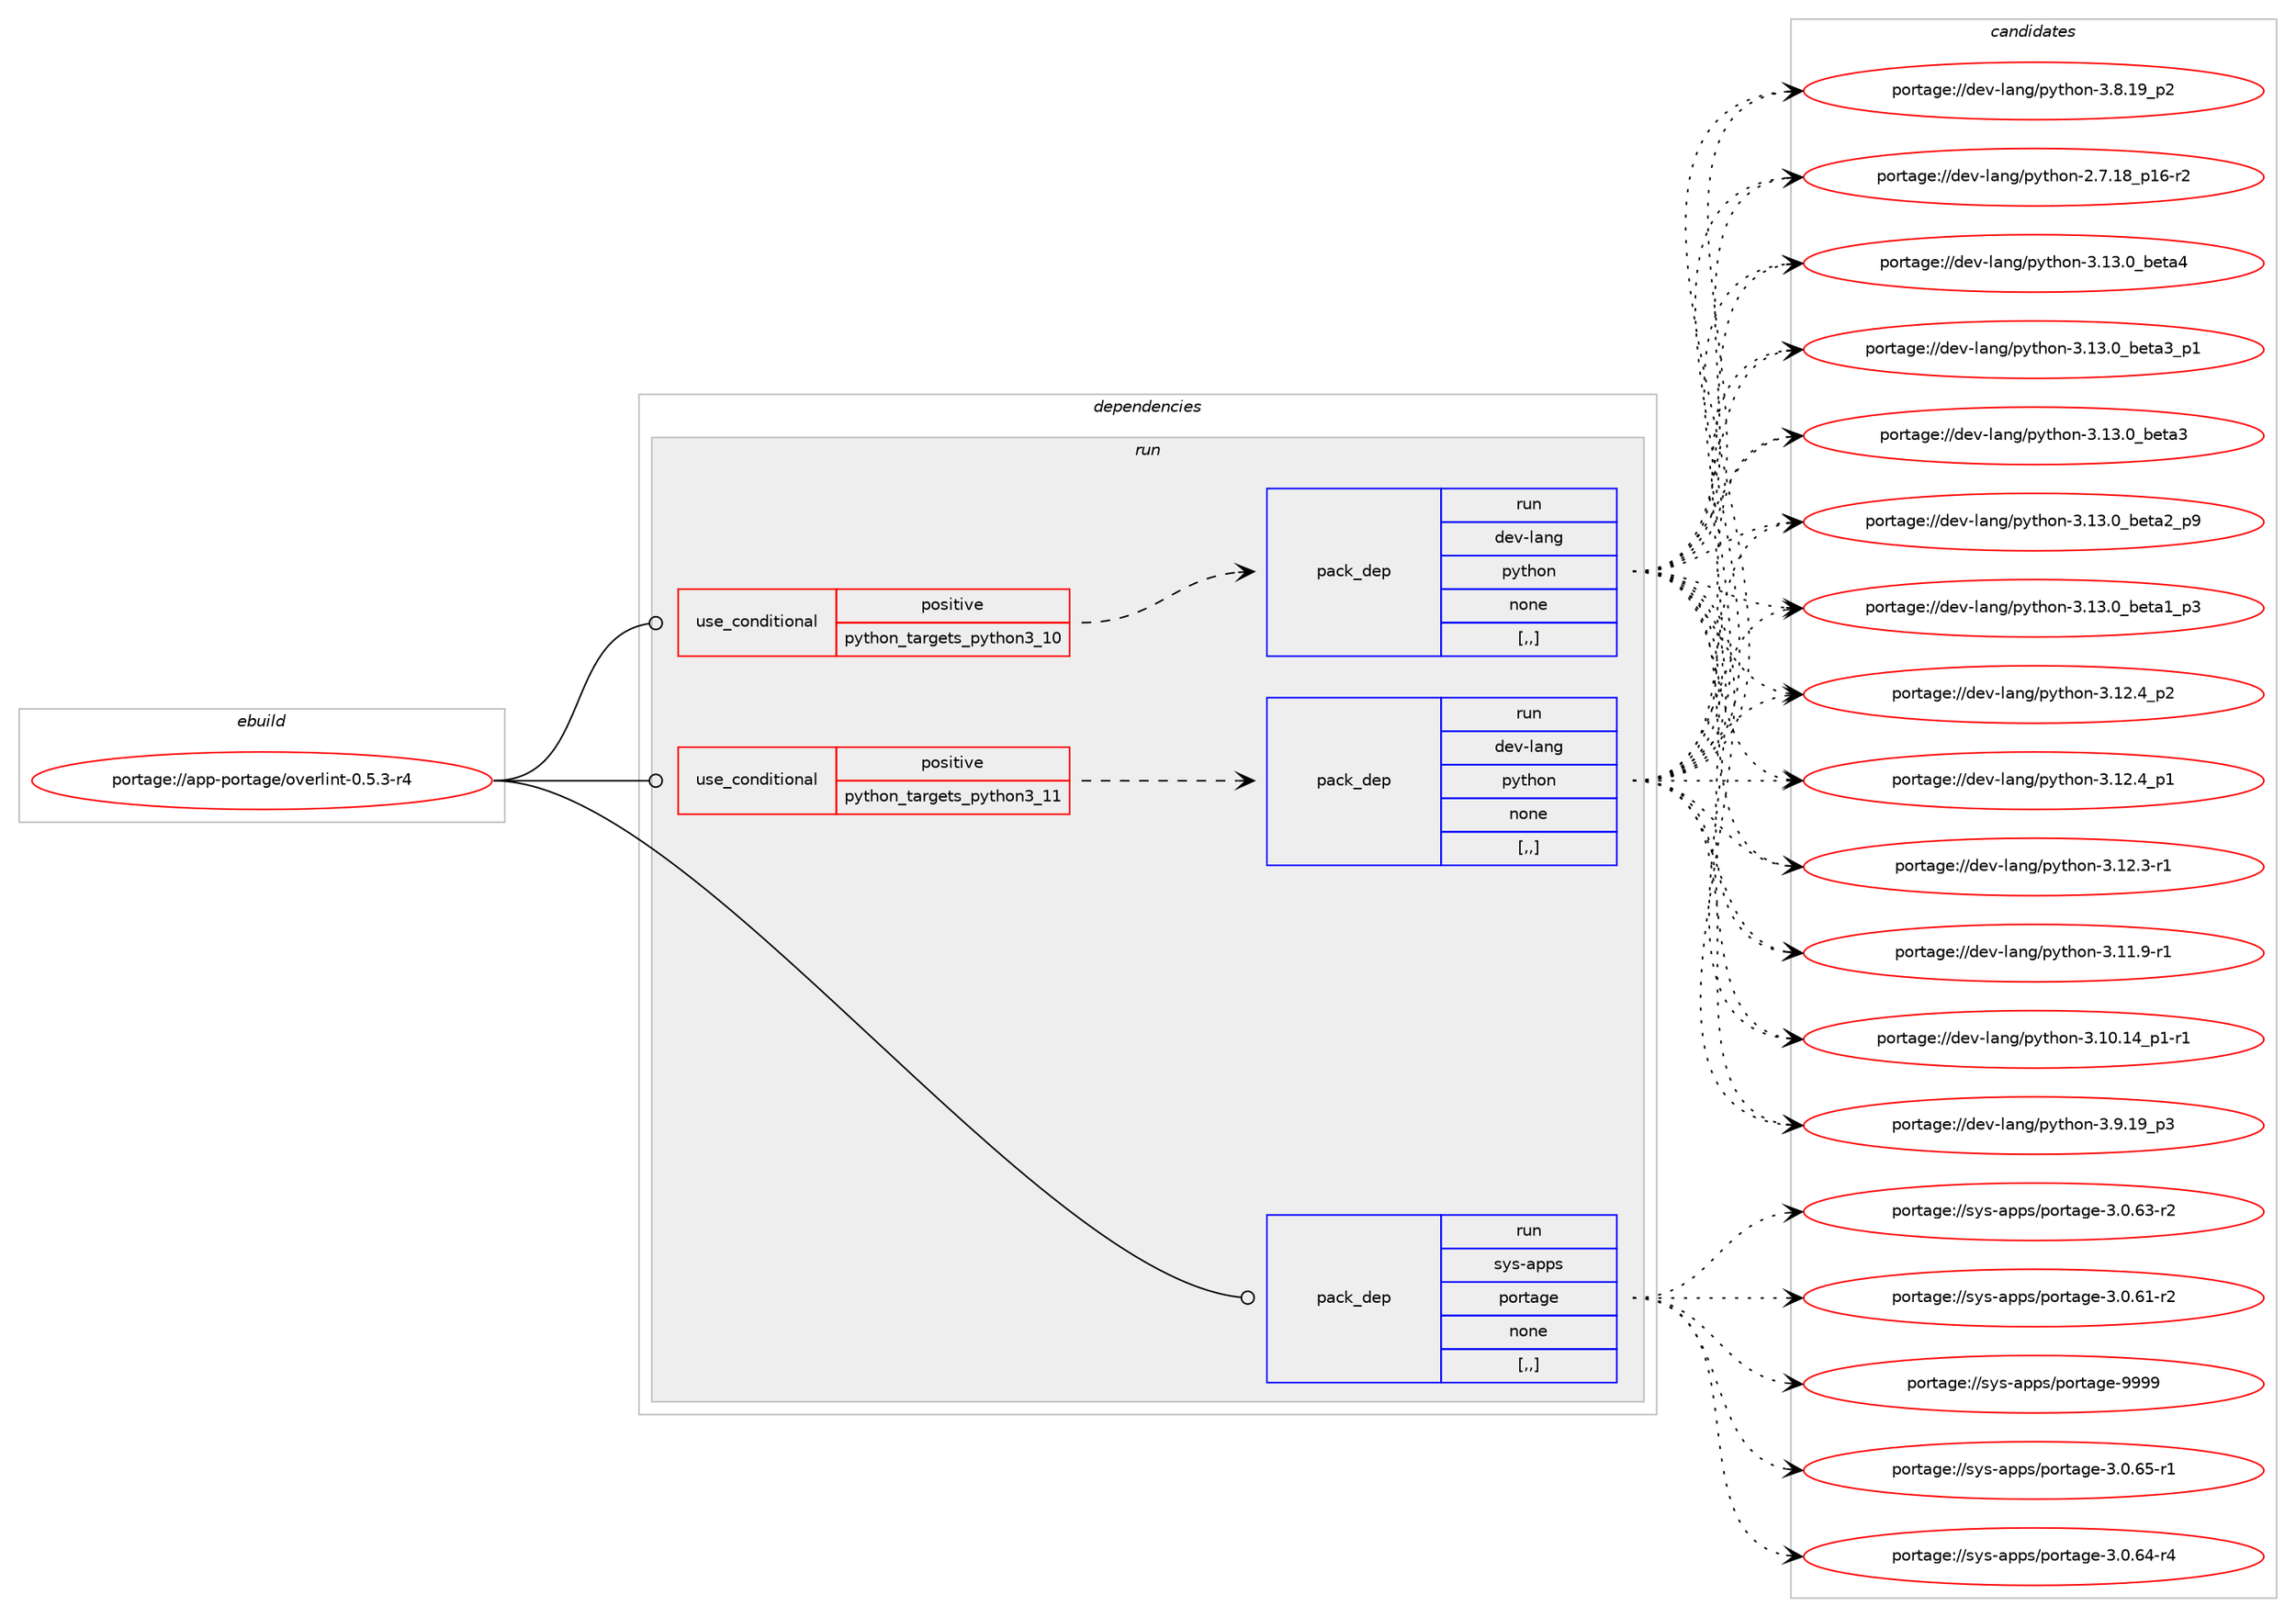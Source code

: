 digraph prolog {

# *************
# Graph options
# *************

newrank=true;
concentrate=true;
compound=true;
graph [rankdir=LR,fontname=Helvetica,fontsize=10,ranksep=1.5];#, ranksep=2.5, nodesep=0.2];
edge  [arrowhead=vee];
node  [fontname=Helvetica,fontsize=10];

# **********
# The ebuild
# **********

subgraph cluster_leftcol {
color=gray;
label=<<i>ebuild</i>>;
id [label="portage://app-portage/overlint-0.5.3-r4", color=red, width=4, href="../app-portage/overlint-0.5.3-r4.svg"];
}

# ****************
# The dependencies
# ****************

subgraph cluster_midcol {
color=gray;
label=<<i>dependencies</i>>;
subgraph cluster_compile {
fillcolor="#eeeeee";
style=filled;
label=<<i>compile</i>>;
}
subgraph cluster_compileandrun {
fillcolor="#eeeeee";
style=filled;
label=<<i>compile and run</i>>;
}
subgraph cluster_run {
fillcolor="#eeeeee";
style=filled;
label=<<i>run</i>>;
subgraph cond14214 {
dependency51345 [label=<<TABLE BORDER="0" CELLBORDER="1" CELLSPACING="0" CELLPADDING="4"><TR><TD ROWSPAN="3" CELLPADDING="10">use_conditional</TD></TR><TR><TD>positive</TD></TR><TR><TD>python_targets_python3_10</TD></TR></TABLE>>, shape=none, color=red];
subgraph pack36658 {
dependency51346 [label=<<TABLE BORDER="0" CELLBORDER="1" CELLSPACING="0" CELLPADDING="4" WIDTH="220"><TR><TD ROWSPAN="6" CELLPADDING="30">pack_dep</TD></TR><TR><TD WIDTH="110">run</TD></TR><TR><TD>dev-lang</TD></TR><TR><TD>python</TD></TR><TR><TD>none</TD></TR><TR><TD>[,,]</TD></TR></TABLE>>, shape=none, color=blue];
}
dependency51345:e -> dependency51346:w [weight=20,style="dashed",arrowhead="vee"];
}
id:e -> dependency51345:w [weight=20,style="solid",arrowhead="odot"];
subgraph cond14215 {
dependency51347 [label=<<TABLE BORDER="0" CELLBORDER="1" CELLSPACING="0" CELLPADDING="4"><TR><TD ROWSPAN="3" CELLPADDING="10">use_conditional</TD></TR><TR><TD>positive</TD></TR><TR><TD>python_targets_python3_11</TD></TR></TABLE>>, shape=none, color=red];
subgraph pack36659 {
dependency51348 [label=<<TABLE BORDER="0" CELLBORDER="1" CELLSPACING="0" CELLPADDING="4" WIDTH="220"><TR><TD ROWSPAN="6" CELLPADDING="30">pack_dep</TD></TR><TR><TD WIDTH="110">run</TD></TR><TR><TD>dev-lang</TD></TR><TR><TD>python</TD></TR><TR><TD>none</TD></TR><TR><TD>[,,]</TD></TR></TABLE>>, shape=none, color=blue];
}
dependency51347:e -> dependency51348:w [weight=20,style="dashed",arrowhead="vee"];
}
id:e -> dependency51347:w [weight=20,style="solid",arrowhead="odot"];
subgraph pack36660 {
dependency51349 [label=<<TABLE BORDER="0" CELLBORDER="1" CELLSPACING="0" CELLPADDING="4" WIDTH="220"><TR><TD ROWSPAN="6" CELLPADDING="30">pack_dep</TD></TR><TR><TD WIDTH="110">run</TD></TR><TR><TD>sys-apps</TD></TR><TR><TD>portage</TD></TR><TR><TD>none</TD></TR><TR><TD>[,,]</TD></TR></TABLE>>, shape=none, color=blue];
}
id:e -> dependency51349:w [weight=20,style="solid",arrowhead="odot"];
}
}

# **************
# The candidates
# **************

subgraph cluster_choices {
rank=same;
color=gray;
label=<<i>candidates</i>>;

subgraph choice36658 {
color=black;
nodesep=1;
choice1001011184510897110103471121211161041111104551464951464895981011169752 [label="portage://dev-lang/python-3.13.0_beta4", color=red, width=4,href="../dev-lang/python-3.13.0_beta4.svg"];
choice10010111845108971101034711212111610411111045514649514648959810111697519511249 [label="portage://dev-lang/python-3.13.0_beta3_p1", color=red, width=4,href="../dev-lang/python-3.13.0_beta3_p1.svg"];
choice1001011184510897110103471121211161041111104551464951464895981011169751 [label="portage://dev-lang/python-3.13.0_beta3", color=red, width=4,href="../dev-lang/python-3.13.0_beta3.svg"];
choice10010111845108971101034711212111610411111045514649514648959810111697509511257 [label="portage://dev-lang/python-3.13.0_beta2_p9", color=red, width=4,href="../dev-lang/python-3.13.0_beta2_p9.svg"];
choice10010111845108971101034711212111610411111045514649514648959810111697499511251 [label="portage://dev-lang/python-3.13.0_beta1_p3", color=red, width=4,href="../dev-lang/python-3.13.0_beta1_p3.svg"];
choice100101118451089711010347112121116104111110455146495046529511250 [label="portage://dev-lang/python-3.12.4_p2", color=red, width=4,href="../dev-lang/python-3.12.4_p2.svg"];
choice100101118451089711010347112121116104111110455146495046529511249 [label="portage://dev-lang/python-3.12.4_p1", color=red, width=4,href="../dev-lang/python-3.12.4_p1.svg"];
choice100101118451089711010347112121116104111110455146495046514511449 [label="portage://dev-lang/python-3.12.3-r1", color=red, width=4,href="../dev-lang/python-3.12.3-r1.svg"];
choice100101118451089711010347112121116104111110455146494946574511449 [label="portage://dev-lang/python-3.11.9-r1", color=red, width=4,href="../dev-lang/python-3.11.9-r1.svg"];
choice100101118451089711010347112121116104111110455146494846495295112494511449 [label="portage://dev-lang/python-3.10.14_p1-r1", color=red, width=4,href="../dev-lang/python-3.10.14_p1-r1.svg"];
choice100101118451089711010347112121116104111110455146574649579511251 [label="portage://dev-lang/python-3.9.19_p3", color=red, width=4,href="../dev-lang/python-3.9.19_p3.svg"];
choice100101118451089711010347112121116104111110455146564649579511250 [label="portage://dev-lang/python-3.8.19_p2", color=red, width=4,href="../dev-lang/python-3.8.19_p2.svg"];
choice100101118451089711010347112121116104111110455046554649569511249544511450 [label="portage://dev-lang/python-2.7.18_p16-r2", color=red, width=4,href="../dev-lang/python-2.7.18_p16-r2.svg"];
dependency51346:e -> choice1001011184510897110103471121211161041111104551464951464895981011169752:w [style=dotted,weight="100"];
dependency51346:e -> choice10010111845108971101034711212111610411111045514649514648959810111697519511249:w [style=dotted,weight="100"];
dependency51346:e -> choice1001011184510897110103471121211161041111104551464951464895981011169751:w [style=dotted,weight="100"];
dependency51346:e -> choice10010111845108971101034711212111610411111045514649514648959810111697509511257:w [style=dotted,weight="100"];
dependency51346:e -> choice10010111845108971101034711212111610411111045514649514648959810111697499511251:w [style=dotted,weight="100"];
dependency51346:e -> choice100101118451089711010347112121116104111110455146495046529511250:w [style=dotted,weight="100"];
dependency51346:e -> choice100101118451089711010347112121116104111110455146495046529511249:w [style=dotted,weight="100"];
dependency51346:e -> choice100101118451089711010347112121116104111110455146495046514511449:w [style=dotted,weight="100"];
dependency51346:e -> choice100101118451089711010347112121116104111110455146494946574511449:w [style=dotted,weight="100"];
dependency51346:e -> choice100101118451089711010347112121116104111110455146494846495295112494511449:w [style=dotted,weight="100"];
dependency51346:e -> choice100101118451089711010347112121116104111110455146574649579511251:w [style=dotted,weight="100"];
dependency51346:e -> choice100101118451089711010347112121116104111110455146564649579511250:w [style=dotted,weight="100"];
dependency51346:e -> choice100101118451089711010347112121116104111110455046554649569511249544511450:w [style=dotted,weight="100"];
}
subgraph choice36659 {
color=black;
nodesep=1;
choice1001011184510897110103471121211161041111104551464951464895981011169752 [label="portage://dev-lang/python-3.13.0_beta4", color=red, width=4,href="../dev-lang/python-3.13.0_beta4.svg"];
choice10010111845108971101034711212111610411111045514649514648959810111697519511249 [label="portage://dev-lang/python-3.13.0_beta3_p1", color=red, width=4,href="../dev-lang/python-3.13.0_beta3_p1.svg"];
choice1001011184510897110103471121211161041111104551464951464895981011169751 [label="portage://dev-lang/python-3.13.0_beta3", color=red, width=4,href="../dev-lang/python-3.13.0_beta3.svg"];
choice10010111845108971101034711212111610411111045514649514648959810111697509511257 [label="portage://dev-lang/python-3.13.0_beta2_p9", color=red, width=4,href="../dev-lang/python-3.13.0_beta2_p9.svg"];
choice10010111845108971101034711212111610411111045514649514648959810111697499511251 [label="portage://dev-lang/python-3.13.0_beta1_p3", color=red, width=4,href="../dev-lang/python-3.13.0_beta1_p3.svg"];
choice100101118451089711010347112121116104111110455146495046529511250 [label="portage://dev-lang/python-3.12.4_p2", color=red, width=4,href="../dev-lang/python-3.12.4_p2.svg"];
choice100101118451089711010347112121116104111110455146495046529511249 [label="portage://dev-lang/python-3.12.4_p1", color=red, width=4,href="../dev-lang/python-3.12.4_p1.svg"];
choice100101118451089711010347112121116104111110455146495046514511449 [label="portage://dev-lang/python-3.12.3-r1", color=red, width=4,href="../dev-lang/python-3.12.3-r1.svg"];
choice100101118451089711010347112121116104111110455146494946574511449 [label="portage://dev-lang/python-3.11.9-r1", color=red, width=4,href="../dev-lang/python-3.11.9-r1.svg"];
choice100101118451089711010347112121116104111110455146494846495295112494511449 [label="portage://dev-lang/python-3.10.14_p1-r1", color=red, width=4,href="../dev-lang/python-3.10.14_p1-r1.svg"];
choice100101118451089711010347112121116104111110455146574649579511251 [label="portage://dev-lang/python-3.9.19_p3", color=red, width=4,href="../dev-lang/python-3.9.19_p3.svg"];
choice100101118451089711010347112121116104111110455146564649579511250 [label="portage://dev-lang/python-3.8.19_p2", color=red, width=4,href="../dev-lang/python-3.8.19_p2.svg"];
choice100101118451089711010347112121116104111110455046554649569511249544511450 [label="portage://dev-lang/python-2.7.18_p16-r2", color=red, width=4,href="../dev-lang/python-2.7.18_p16-r2.svg"];
dependency51348:e -> choice1001011184510897110103471121211161041111104551464951464895981011169752:w [style=dotted,weight="100"];
dependency51348:e -> choice10010111845108971101034711212111610411111045514649514648959810111697519511249:w [style=dotted,weight="100"];
dependency51348:e -> choice1001011184510897110103471121211161041111104551464951464895981011169751:w [style=dotted,weight="100"];
dependency51348:e -> choice10010111845108971101034711212111610411111045514649514648959810111697509511257:w [style=dotted,weight="100"];
dependency51348:e -> choice10010111845108971101034711212111610411111045514649514648959810111697499511251:w [style=dotted,weight="100"];
dependency51348:e -> choice100101118451089711010347112121116104111110455146495046529511250:w [style=dotted,weight="100"];
dependency51348:e -> choice100101118451089711010347112121116104111110455146495046529511249:w [style=dotted,weight="100"];
dependency51348:e -> choice100101118451089711010347112121116104111110455146495046514511449:w [style=dotted,weight="100"];
dependency51348:e -> choice100101118451089711010347112121116104111110455146494946574511449:w [style=dotted,weight="100"];
dependency51348:e -> choice100101118451089711010347112121116104111110455146494846495295112494511449:w [style=dotted,weight="100"];
dependency51348:e -> choice100101118451089711010347112121116104111110455146574649579511251:w [style=dotted,weight="100"];
dependency51348:e -> choice100101118451089711010347112121116104111110455146564649579511250:w [style=dotted,weight="100"];
dependency51348:e -> choice100101118451089711010347112121116104111110455046554649569511249544511450:w [style=dotted,weight="100"];
}
subgraph choice36660 {
color=black;
nodesep=1;
choice115121115459711211211547112111114116971031014557575757 [label="portage://sys-apps/portage-9999", color=red, width=4,href="../sys-apps/portage-9999.svg"];
choice11512111545971121121154711211111411697103101455146484654534511449 [label="portage://sys-apps/portage-3.0.65-r1", color=red, width=4,href="../sys-apps/portage-3.0.65-r1.svg"];
choice11512111545971121121154711211111411697103101455146484654524511452 [label="portage://sys-apps/portage-3.0.64-r4", color=red, width=4,href="../sys-apps/portage-3.0.64-r4.svg"];
choice11512111545971121121154711211111411697103101455146484654514511450 [label="portage://sys-apps/portage-3.0.63-r2", color=red, width=4,href="../sys-apps/portage-3.0.63-r2.svg"];
choice11512111545971121121154711211111411697103101455146484654494511450 [label="portage://sys-apps/portage-3.0.61-r2", color=red, width=4,href="../sys-apps/portage-3.0.61-r2.svg"];
dependency51349:e -> choice115121115459711211211547112111114116971031014557575757:w [style=dotted,weight="100"];
dependency51349:e -> choice11512111545971121121154711211111411697103101455146484654534511449:w [style=dotted,weight="100"];
dependency51349:e -> choice11512111545971121121154711211111411697103101455146484654524511452:w [style=dotted,weight="100"];
dependency51349:e -> choice11512111545971121121154711211111411697103101455146484654514511450:w [style=dotted,weight="100"];
dependency51349:e -> choice11512111545971121121154711211111411697103101455146484654494511450:w [style=dotted,weight="100"];
}
}

}
